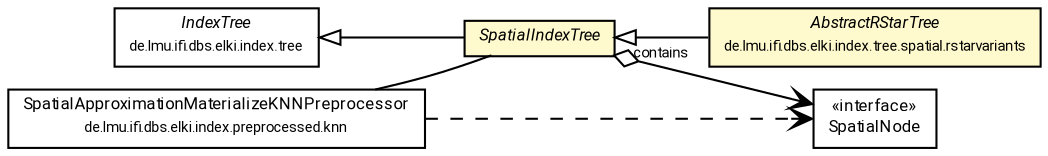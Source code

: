 #!/usr/local/bin/dot
#
# Class diagram 
# Generated by UMLGraph version R5_7_2-60-g0e99a6 (http://www.spinellis.gr/umlgraph/)
#

digraph G {
	graph [fontnames="svg"]
	edge [fontname="Roboto",fontsize=7,labelfontname="Roboto",labelfontsize=7,color="black"];
	node [fontname="Roboto",fontcolor="black",fontsize=8,shape=plaintext,margin=0,width=0,height=0];
	nodesep=0.15;
	ranksep=0.25;
	rankdir=LR;
	// de.lmu.ifi.dbs.elki.index.tree.IndexTree<N extends de.lmu.ifi.dbs.elki.index.tree.Node<E>, E extends de.lmu.ifi.dbs.elki.index.tree.Entry>
	c9855680 [label=<<table title="de.lmu.ifi.dbs.elki.index.tree.IndexTree" border="0" cellborder="1" cellspacing="0" cellpadding="2" href="../IndexTree.html" target="_parent">
		<tr><td><table border="0" cellspacing="0" cellpadding="1">
		<tr><td align="center" balign="center"> <font face="Roboto"><i>IndexTree</i></font> </td></tr>
		<tr><td align="center" balign="center"> <font face="Roboto" point-size="7.0">de.lmu.ifi.dbs.elki.index.tree</font> </td></tr>
		</table></td></tr>
		</table>>, URL="../IndexTree.html"];
	// de.lmu.ifi.dbs.elki.index.tree.spatial.rstarvariants.AbstractRStarTree<N extends de.lmu.ifi.dbs.elki.index.tree.spatial.rstarvariants.AbstractRStarTreeNode<N, E>, E extends de.lmu.ifi.dbs.elki.index.tree.spatial.SpatialEntry, S extends de.lmu.ifi.dbs.elki.index.tree.spatial.rstarvariants.RTreeSettings>
	c9855864 [label=<<table title="de.lmu.ifi.dbs.elki.index.tree.spatial.rstarvariants.AbstractRStarTree" border="0" cellborder="1" cellspacing="0" cellpadding="2" bgcolor="LemonChiffon" href="rstarvariants/AbstractRStarTree.html" target="_parent">
		<tr><td><table border="0" cellspacing="0" cellpadding="1">
		<tr><td align="center" balign="center"> <font face="Roboto"><i>AbstractRStarTree</i></font> </td></tr>
		<tr><td align="center" balign="center"> <font face="Roboto" point-size="7.0">de.lmu.ifi.dbs.elki.index.tree.spatial.rstarvariants</font> </td></tr>
		</table></td></tr>
		</table>>, URL="rstarvariants/AbstractRStarTree.html"];
	// de.lmu.ifi.dbs.elki.index.tree.spatial.SpatialIndexTree<N extends de.lmu.ifi.dbs.elki.index.tree.spatial.SpatialNode<N, E>, E extends de.lmu.ifi.dbs.elki.index.tree.spatial.SpatialEntry>
	c9855944 [label=<<table title="de.lmu.ifi.dbs.elki.index.tree.spatial.SpatialIndexTree" border="0" cellborder="1" cellspacing="0" cellpadding="2" bgcolor="lemonChiffon" href="SpatialIndexTree.html" target="_parent">
		<tr><td><table border="0" cellspacing="0" cellpadding="1">
		<tr><td align="center" balign="center"> <font face="Roboto"><i>SpatialIndexTree</i></font> </td></tr>
		</table></td></tr>
		</table>>, URL="SpatialIndexTree.html"];
	// de.lmu.ifi.dbs.elki.index.tree.spatial.SpatialNode<N extends de.lmu.ifi.dbs.elki.index.tree.spatial.SpatialNode<N, E>, E extends de.lmu.ifi.dbs.elki.index.tree.spatial.SpatialEntry>
	c9855945 [label=<<table title="de.lmu.ifi.dbs.elki.index.tree.spatial.SpatialNode" border="0" cellborder="1" cellspacing="0" cellpadding="2" href="SpatialNode.html" target="_parent">
		<tr><td><table border="0" cellspacing="0" cellpadding="1">
		<tr><td align="center" balign="center"> &#171;interface&#187; </td></tr>
		<tr><td align="center" balign="center"> <font face="Roboto">SpatialNode</font> </td></tr>
		</table></td></tr>
		</table>>, URL="SpatialNode.html"];
	// de.lmu.ifi.dbs.elki.index.preprocessed.knn.SpatialApproximationMaterializeKNNPreprocessor<O extends de.lmu.ifi.dbs.elki.data.NumberVector, N extends de.lmu.ifi.dbs.elki.index.tree.spatial.SpatialNode<N, E>, E extends de.lmu.ifi.dbs.elki.index.tree.spatial.SpatialEntry>
	c9855947 [label=<<table title="de.lmu.ifi.dbs.elki.index.preprocessed.knn.SpatialApproximationMaterializeKNNPreprocessor" border="0" cellborder="1" cellspacing="0" cellpadding="2" href="../../preprocessed/knn/SpatialApproximationMaterializeKNNPreprocessor.html" target="_parent">
		<tr><td><table border="0" cellspacing="0" cellpadding="1">
		<tr><td align="center" balign="center"> <font face="Roboto">SpatialApproximationMaterializeKNNPreprocessor</font> </td></tr>
		<tr><td align="center" balign="center"> <font face="Roboto" point-size="7.0">de.lmu.ifi.dbs.elki.index.preprocessed.knn</font> </td></tr>
		</table></td></tr>
		</table>>, URL="../../preprocessed/knn/SpatialApproximationMaterializeKNNPreprocessor.html"];
	// de.lmu.ifi.dbs.elki.index.tree.spatial.rstarvariants.AbstractRStarTree<N extends de.lmu.ifi.dbs.elki.index.tree.spatial.rstarvariants.AbstractRStarTreeNode<N, E>, E extends de.lmu.ifi.dbs.elki.index.tree.spatial.SpatialEntry, S extends de.lmu.ifi.dbs.elki.index.tree.spatial.rstarvariants.RTreeSettings> extends de.lmu.ifi.dbs.elki.index.tree.spatial.SpatialIndexTree<N extends de.lmu.ifi.dbs.elki.index.tree.spatial.SpatialNode<N, E>, E extends de.lmu.ifi.dbs.elki.index.tree.spatial.SpatialEntry>
	c9855944 -> c9855864 [arrowtail=empty,dir=back,weight=10];
	// de.lmu.ifi.dbs.elki.index.tree.spatial.SpatialIndexTree<N extends de.lmu.ifi.dbs.elki.index.tree.spatial.SpatialNode<N, E>, E extends de.lmu.ifi.dbs.elki.index.tree.spatial.SpatialEntry> extends de.lmu.ifi.dbs.elki.index.tree.IndexTree<N extends de.lmu.ifi.dbs.elki.index.tree.Node<E>, E extends de.lmu.ifi.dbs.elki.index.tree.Entry>
	c9855680 -> c9855944 [arrowtail=empty,dir=back,weight=10];
	// de.lmu.ifi.dbs.elki.index.tree.spatial.SpatialIndexTree<N extends de.lmu.ifi.dbs.elki.index.tree.spatial.SpatialNode<N, E>, E extends de.lmu.ifi.dbs.elki.index.tree.spatial.SpatialEntry> navhas de.lmu.ifi.dbs.elki.index.tree.spatial.SpatialNode<N extends de.lmu.ifi.dbs.elki.index.tree.spatial.SpatialNode<N, E>, E extends de.lmu.ifi.dbs.elki.index.tree.spatial.SpatialEntry>
	c9855944 -> c9855945 [arrowhead=open,arrowtail=ediamond,dir=both,weight=3,label="contains"];
	// de.lmu.ifi.dbs.elki.index.preprocessed.knn.SpatialApproximationMaterializeKNNPreprocessor<O extends de.lmu.ifi.dbs.elki.data.NumberVector, N extends de.lmu.ifi.dbs.elki.index.tree.spatial.SpatialNode<N, E>, E extends de.lmu.ifi.dbs.elki.index.tree.spatial.SpatialEntry> assoc de.lmu.ifi.dbs.elki.index.tree.spatial.SpatialIndexTree<N extends de.lmu.ifi.dbs.elki.index.tree.spatial.SpatialNode<N, E>, E extends de.lmu.ifi.dbs.elki.index.tree.spatial.SpatialEntry>
	c9855947 -> c9855944 [arrowhead=none,weight=2];
	// de.lmu.ifi.dbs.elki.index.preprocessed.knn.SpatialApproximationMaterializeKNNPreprocessor<O extends de.lmu.ifi.dbs.elki.data.NumberVector, N extends de.lmu.ifi.dbs.elki.index.tree.spatial.SpatialNode<N, E>, E extends de.lmu.ifi.dbs.elki.index.tree.spatial.SpatialEntry> depend de.lmu.ifi.dbs.elki.index.tree.spatial.SpatialNode<N extends de.lmu.ifi.dbs.elki.index.tree.spatial.SpatialNode<N, E>, E extends de.lmu.ifi.dbs.elki.index.tree.spatial.SpatialEntry>
	c9855947 -> c9855945 [arrowhead=open,style=dashed,weight=0];
}

